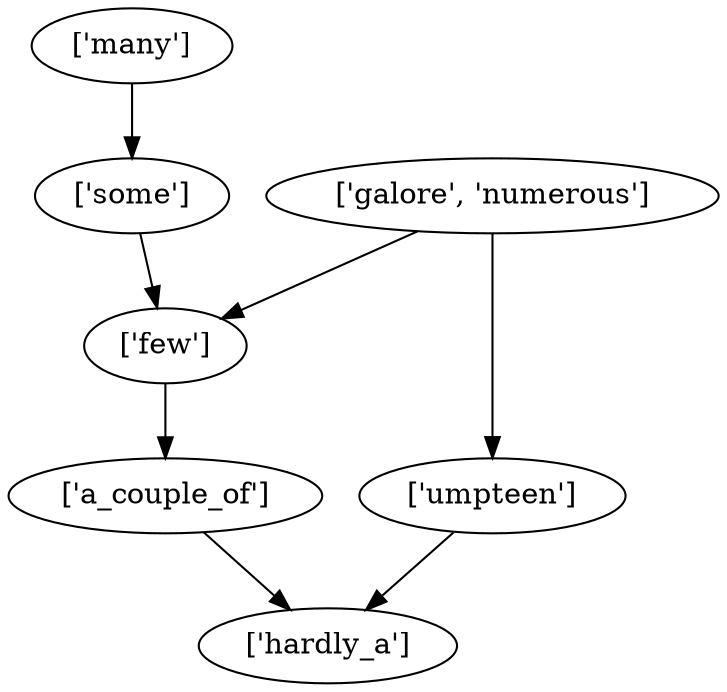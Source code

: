 strict digraph  {
	"['many']" -> "['some']";
	"['some']" -> "['few']";
	"['galore', 'numerous']" -> "['few']";
	"['galore', 'numerous']" -> "['umpteen']";
	"['few']" -> "['a_couple_of']";
	"['umpteen']" -> "['hardly_a']";
	"['a_couple_of']" -> "['hardly_a']";
}
